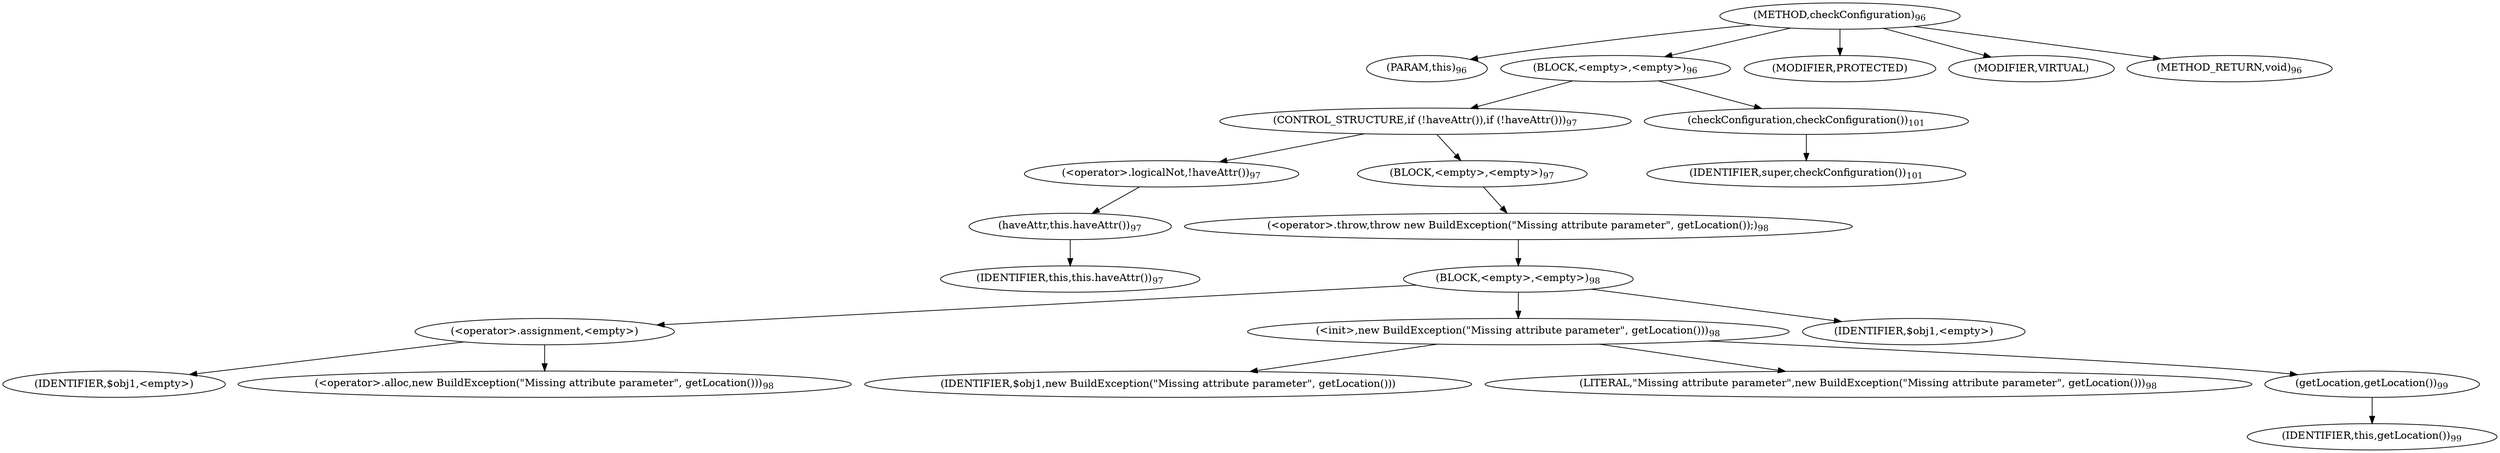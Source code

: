 digraph "checkConfiguration" {  
"151" [label = <(METHOD,checkConfiguration)<SUB>96</SUB>> ]
"16" [label = <(PARAM,this)<SUB>96</SUB>> ]
"152" [label = <(BLOCK,&lt;empty&gt;,&lt;empty&gt;)<SUB>96</SUB>> ]
"153" [label = <(CONTROL_STRUCTURE,if (!haveAttr()),if (!haveAttr()))<SUB>97</SUB>> ]
"154" [label = <(&lt;operator&gt;.logicalNot,!haveAttr())<SUB>97</SUB>> ]
"155" [label = <(haveAttr,this.haveAttr())<SUB>97</SUB>> ]
"15" [label = <(IDENTIFIER,this,this.haveAttr())<SUB>97</SUB>> ]
"156" [label = <(BLOCK,&lt;empty&gt;,&lt;empty&gt;)<SUB>97</SUB>> ]
"157" [label = <(&lt;operator&gt;.throw,throw new BuildException(&quot;Missing attribute parameter&quot;, getLocation());)<SUB>98</SUB>> ]
"158" [label = <(BLOCK,&lt;empty&gt;,&lt;empty&gt;)<SUB>98</SUB>> ]
"159" [label = <(&lt;operator&gt;.assignment,&lt;empty&gt;)> ]
"160" [label = <(IDENTIFIER,$obj1,&lt;empty&gt;)> ]
"161" [label = <(&lt;operator&gt;.alloc,new BuildException(&quot;Missing attribute parameter&quot;, getLocation()))<SUB>98</SUB>> ]
"162" [label = <(&lt;init&gt;,new BuildException(&quot;Missing attribute parameter&quot;, getLocation()))<SUB>98</SUB>> ]
"163" [label = <(IDENTIFIER,$obj1,new BuildException(&quot;Missing attribute parameter&quot;, getLocation()))> ]
"164" [label = <(LITERAL,&quot;Missing attribute parameter&quot;,new BuildException(&quot;Missing attribute parameter&quot;, getLocation()))<SUB>98</SUB>> ]
"165" [label = <(getLocation,getLocation())<SUB>99</SUB>> ]
"17" [label = <(IDENTIFIER,this,getLocation())<SUB>99</SUB>> ]
"166" [label = <(IDENTIFIER,$obj1,&lt;empty&gt;)> ]
"167" [label = <(checkConfiguration,checkConfiguration())<SUB>101</SUB>> ]
"168" [label = <(IDENTIFIER,super,checkConfiguration())<SUB>101</SUB>> ]
"169" [label = <(MODIFIER,PROTECTED)> ]
"170" [label = <(MODIFIER,VIRTUAL)> ]
"171" [label = <(METHOD_RETURN,void)<SUB>96</SUB>> ]
  "151" -> "16" 
  "151" -> "152" 
  "151" -> "169" 
  "151" -> "170" 
  "151" -> "171" 
  "152" -> "153" 
  "152" -> "167" 
  "153" -> "154" 
  "153" -> "156" 
  "154" -> "155" 
  "155" -> "15" 
  "156" -> "157" 
  "157" -> "158" 
  "158" -> "159" 
  "158" -> "162" 
  "158" -> "166" 
  "159" -> "160" 
  "159" -> "161" 
  "162" -> "163" 
  "162" -> "164" 
  "162" -> "165" 
  "165" -> "17" 
  "167" -> "168" 
}
